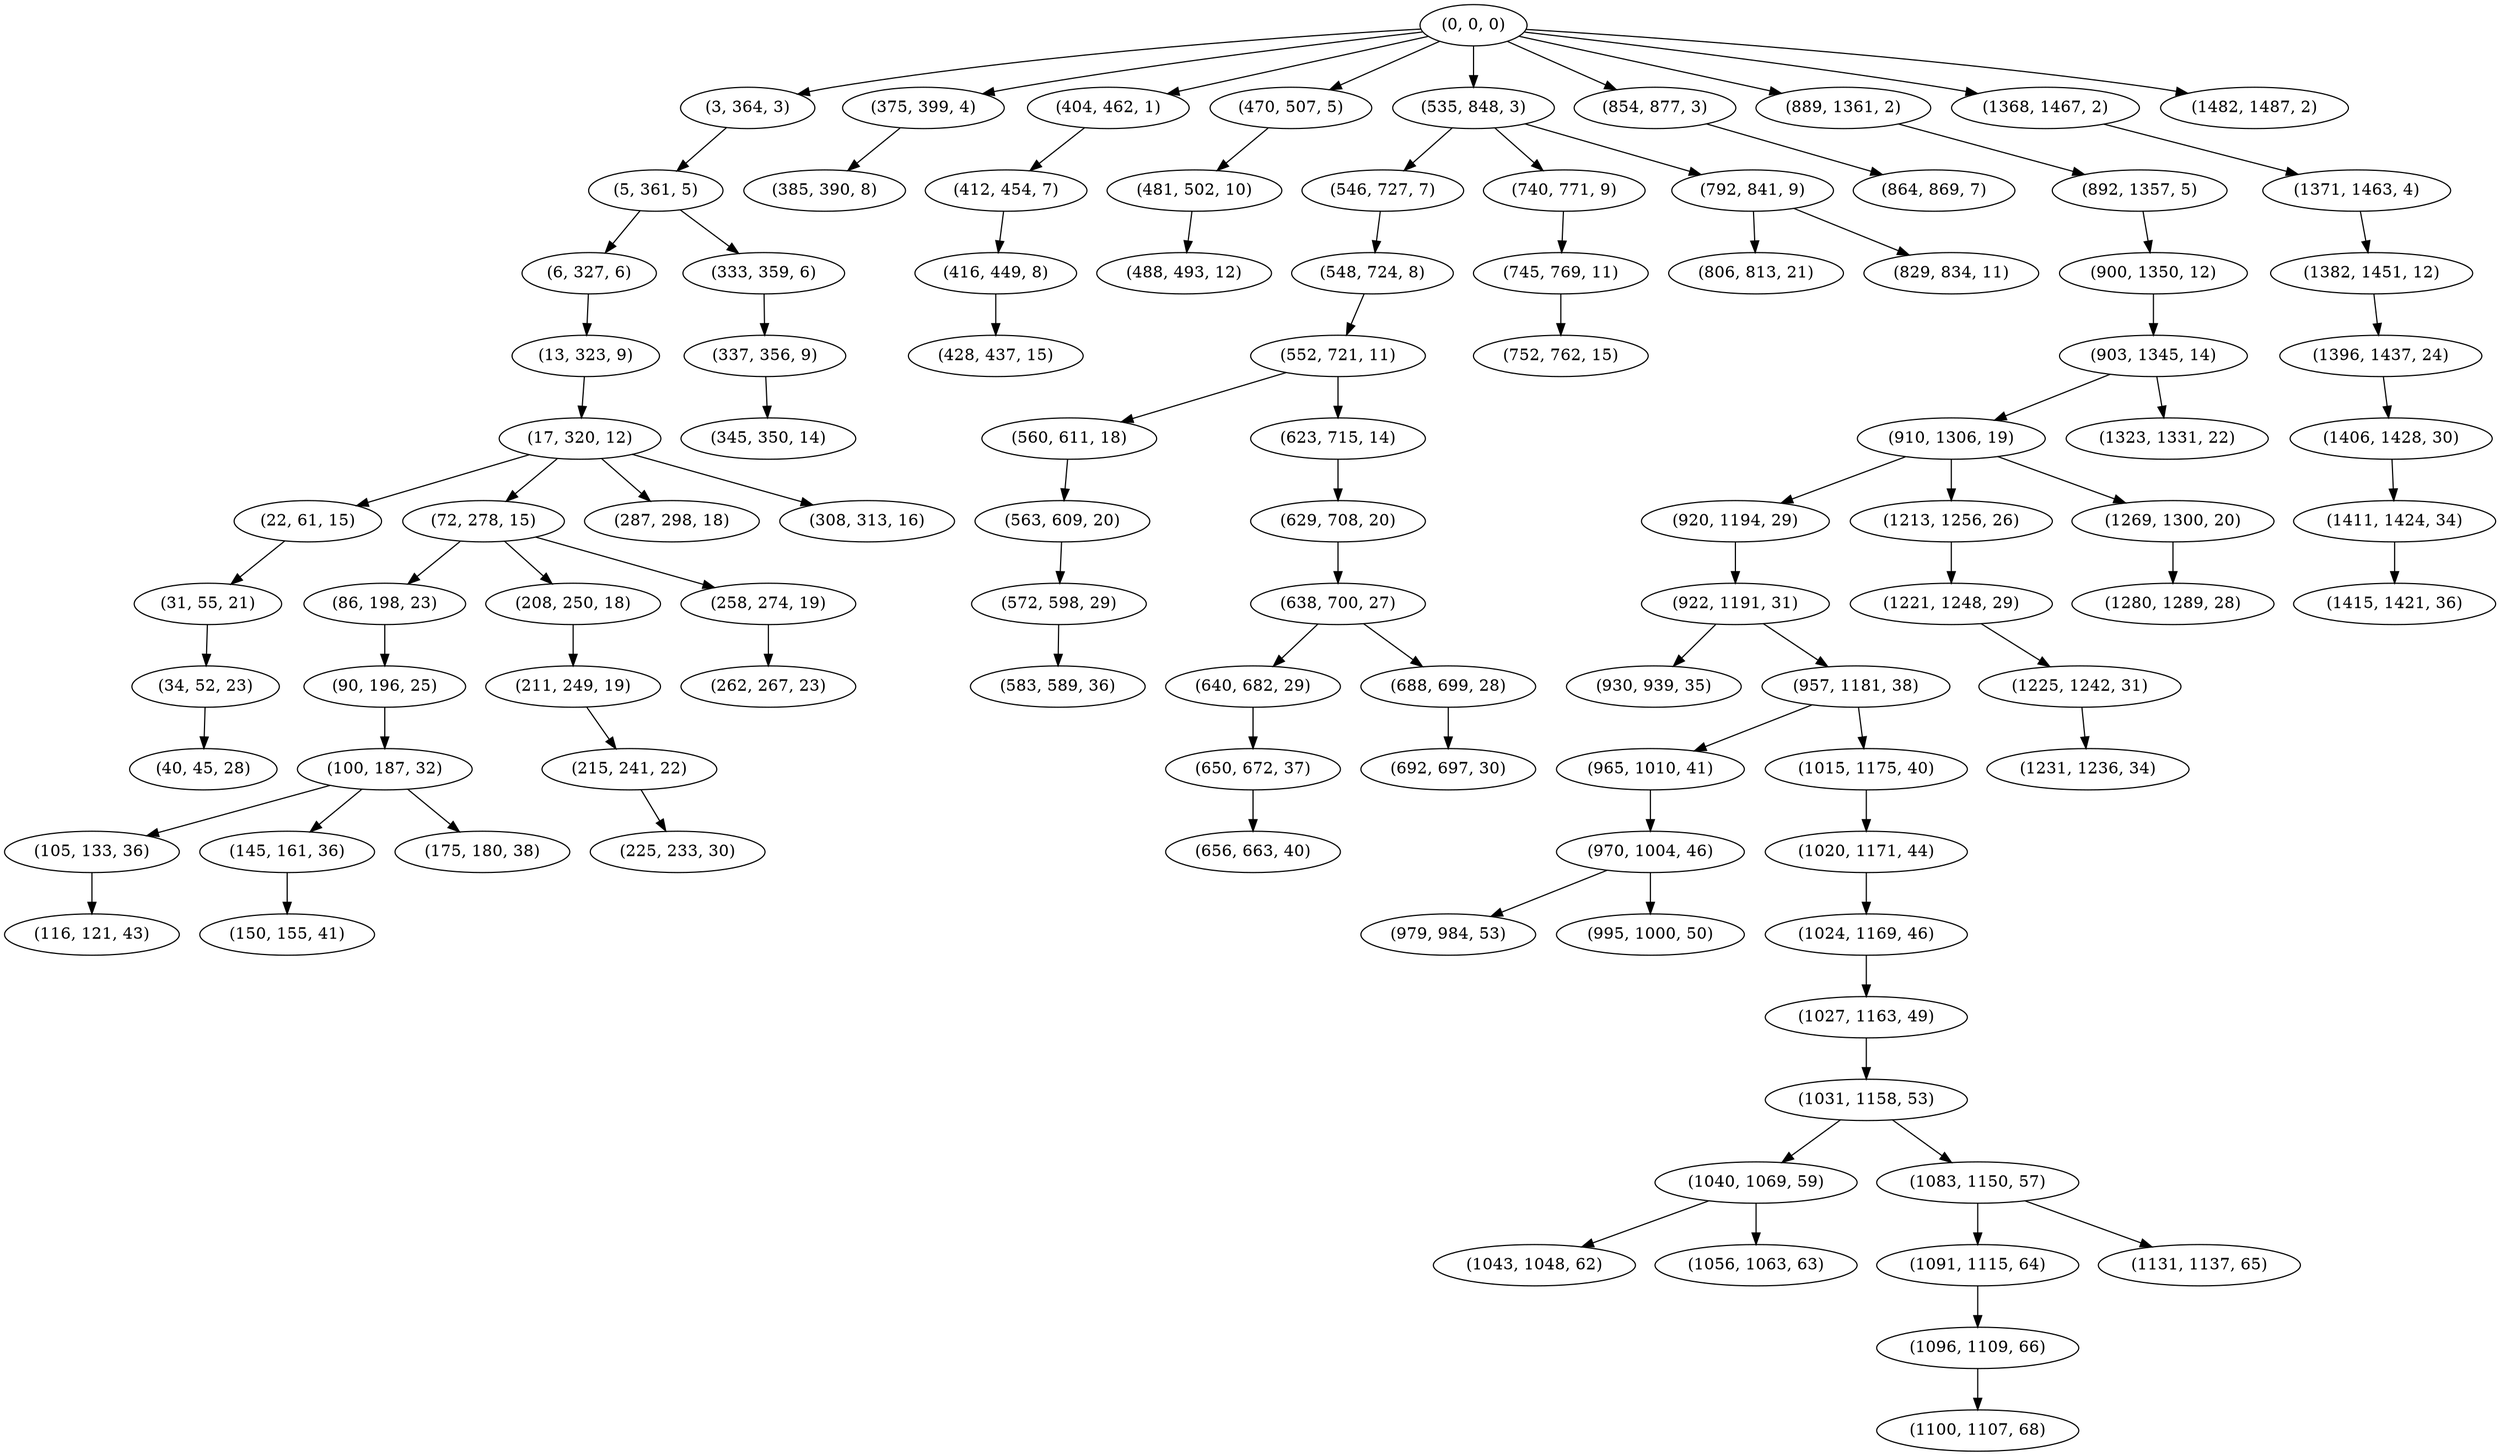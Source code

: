digraph tree {
    "(0, 0, 0)";
    "(3, 364, 3)";
    "(5, 361, 5)";
    "(6, 327, 6)";
    "(13, 323, 9)";
    "(17, 320, 12)";
    "(22, 61, 15)";
    "(31, 55, 21)";
    "(34, 52, 23)";
    "(40, 45, 28)";
    "(72, 278, 15)";
    "(86, 198, 23)";
    "(90, 196, 25)";
    "(100, 187, 32)";
    "(105, 133, 36)";
    "(116, 121, 43)";
    "(145, 161, 36)";
    "(150, 155, 41)";
    "(175, 180, 38)";
    "(208, 250, 18)";
    "(211, 249, 19)";
    "(215, 241, 22)";
    "(225, 233, 30)";
    "(258, 274, 19)";
    "(262, 267, 23)";
    "(287, 298, 18)";
    "(308, 313, 16)";
    "(333, 359, 6)";
    "(337, 356, 9)";
    "(345, 350, 14)";
    "(375, 399, 4)";
    "(385, 390, 8)";
    "(404, 462, 1)";
    "(412, 454, 7)";
    "(416, 449, 8)";
    "(428, 437, 15)";
    "(470, 507, 5)";
    "(481, 502, 10)";
    "(488, 493, 12)";
    "(535, 848, 3)";
    "(546, 727, 7)";
    "(548, 724, 8)";
    "(552, 721, 11)";
    "(560, 611, 18)";
    "(563, 609, 20)";
    "(572, 598, 29)";
    "(583, 589, 36)";
    "(623, 715, 14)";
    "(629, 708, 20)";
    "(638, 700, 27)";
    "(640, 682, 29)";
    "(650, 672, 37)";
    "(656, 663, 40)";
    "(688, 699, 28)";
    "(692, 697, 30)";
    "(740, 771, 9)";
    "(745, 769, 11)";
    "(752, 762, 15)";
    "(792, 841, 9)";
    "(806, 813, 21)";
    "(829, 834, 11)";
    "(854, 877, 3)";
    "(864, 869, 7)";
    "(889, 1361, 2)";
    "(892, 1357, 5)";
    "(900, 1350, 12)";
    "(903, 1345, 14)";
    "(910, 1306, 19)";
    "(920, 1194, 29)";
    "(922, 1191, 31)";
    "(930, 939, 35)";
    "(957, 1181, 38)";
    "(965, 1010, 41)";
    "(970, 1004, 46)";
    "(979, 984, 53)";
    "(995, 1000, 50)";
    "(1015, 1175, 40)";
    "(1020, 1171, 44)";
    "(1024, 1169, 46)";
    "(1027, 1163, 49)";
    "(1031, 1158, 53)";
    "(1040, 1069, 59)";
    "(1043, 1048, 62)";
    "(1056, 1063, 63)";
    "(1083, 1150, 57)";
    "(1091, 1115, 64)";
    "(1096, 1109, 66)";
    "(1100, 1107, 68)";
    "(1131, 1137, 65)";
    "(1213, 1256, 26)";
    "(1221, 1248, 29)";
    "(1225, 1242, 31)";
    "(1231, 1236, 34)";
    "(1269, 1300, 20)";
    "(1280, 1289, 28)";
    "(1323, 1331, 22)";
    "(1368, 1467, 2)";
    "(1371, 1463, 4)";
    "(1382, 1451, 12)";
    "(1396, 1437, 24)";
    "(1406, 1428, 30)";
    "(1411, 1424, 34)";
    "(1415, 1421, 36)";
    "(1482, 1487, 2)";
    "(0, 0, 0)" -> "(3, 364, 3)";
    "(0, 0, 0)" -> "(375, 399, 4)";
    "(0, 0, 0)" -> "(404, 462, 1)";
    "(0, 0, 0)" -> "(470, 507, 5)";
    "(0, 0, 0)" -> "(535, 848, 3)";
    "(0, 0, 0)" -> "(854, 877, 3)";
    "(0, 0, 0)" -> "(889, 1361, 2)";
    "(0, 0, 0)" -> "(1368, 1467, 2)";
    "(0, 0, 0)" -> "(1482, 1487, 2)";
    "(3, 364, 3)" -> "(5, 361, 5)";
    "(5, 361, 5)" -> "(6, 327, 6)";
    "(5, 361, 5)" -> "(333, 359, 6)";
    "(6, 327, 6)" -> "(13, 323, 9)";
    "(13, 323, 9)" -> "(17, 320, 12)";
    "(17, 320, 12)" -> "(22, 61, 15)";
    "(17, 320, 12)" -> "(72, 278, 15)";
    "(17, 320, 12)" -> "(287, 298, 18)";
    "(17, 320, 12)" -> "(308, 313, 16)";
    "(22, 61, 15)" -> "(31, 55, 21)";
    "(31, 55, 21)" -> "(34, 52, 23)";
    "(34, 52, 23)" -> "(40, 45, 28)";
    "(72, 278, 15)" -> "(86, 198, 23)";
    "(72, 278, 15)" -> "(208, 250, 18)";
    "(72, 278, 15)" -> "(258, 274, 19)";
    "(86, 198, 23)" -> "(90, 196, 25)";
    "(90, 196, 25)" -> "(100, 187, 32)";
    "(100, 187, 32)" -> "(105, 133, 36)";
    "(100, 187, 32)" -> "(145, 161, 36)";
    "(100, 187, 32)" -> "(175, 180, 38)";
    "(105, 133, 36)" -> "(116, 121, 43)";
    "(145, 161, 36)" -> "(150, 155, 41)";
    "(208, 250, 18)" -> "(211, 249, 19)";
    "(211, 249, 19)" -> "(215, 241, 22)";
    "(215, 241, 22)" -> "(225, 233, 30)";
    "(258, 274, 19)" -> "(262, 267, 23)";
    "(333, 359, 6)" -> "(337, 356, 9)";
    "(337, 356, 9)" -> "(345, 350, 14)";
    "(375, 399, 4)" -> "(385, 390, 8)";
    "(404, 462, 1)" -> "(412, 454, 7)";
    "(412, 454, 7)" -> "(416, 449, 8)";
    "(416, 449, 8)" -> "(428, 437, 15)";
    "(470, 507, 5)" -> "(481, 502, 10)";
    "(481, 502, 10)" -> "(488, 493, 12)";
    "(535, 848, 3)" -> "(546, 727, 7)";
    "(535, 848, 3)" -> "(740, 771, 9)";
    "(535, 848, 3)" -> "(792, 841, 9)";
    "(546, 727, 7)" -> "(548, 724, 8)";
    "(548, 724, 8)" -> "(552, 721, 11)";
    "(552, 721, 11)" -> "(560, 611, 18)";
    "(552, 721, 11)" -> "(623, 715, 14)";
    "(560, 611, 18)" -> "(563, 609, 20)";
    "(563, 609, 20)" -> "(572, 598, 29)";
    "(572, 598, 29)" -> "(583, 589, 36)";
    "(623, 715, 14)" -> "(629, 708, 20)";
    "(629, 708, 20)" -> "(638, 700, 27)";
    "(638, 700, 27)" -> "(640, 682, 29)";
    "(638, 700, 27)" -> "(688, 699, 28)";
    "(640, 682, 29)" -> "(650, 672, 37)";
    "(650, 672, 37)" -> "(656, 663, 40)";
    "(688, 699, 28)" -> "(692, 697, 30)";
    "(740, 771, 9)" -> "(745, 769, 11)";
    "(745, 769, 11)" -> "(752, 762, 15)";
    "(792, 841, 9)" -> "(806, 813, 21)";
    "(792, 841, 9)" -> "(829, 834, 11)";
    "(854, 877, 3)" -> "(864, 869, 7)";
    "(889, 1361, 2)" -> "(892, 1357, 5)";
    "(892, 1357, 5)" -> "(900, 1350, 12)";
    "(900, 1350, 12)" -> "(903, 1345, 14)";
    "(903, 1345, 14)" -> "(910, 1306, 19)";
    "(903, 1345, 14)" -> "(1323, 1331, 22)";
    "(910, 1306, 19)" -> "(920, 1194, 29)";
    "(910, 1306, 19)" -> "(1213, 1256, 26)";
    "(910, 1306, 19)" -> "(1269, 1300, 20)";
    "(920, 1194, 29)" -> "(922, 1191, 31)";
    "(922, 1191, 31)" -> "(930, 939, 35)";
    "(922, 1191, 31)" -> "(957, 1181, 38)";
    "(957, 1181, 38)" -> "(965, 1010, 41)";
    "(957, 1181, 38)" -> "(1015, 1175, 40)";
    "(965, 1010, 41)" -> "(970, 1004, 46)";
    "(970, 1004, 46)" -> "(979, 984, 53)";
    "(970, 1004, 46)" -> "(995, 1000, 50)";
    "(1015, 1175, 40)" -> "(1020, 1171, 44)";
    "(1020, 1171, 44)" -> "(1024, 1169, 46)";
    "(1024, 1169, 46)" -> "(1027, 1163, 49)";
    "(1027, 1163, 49)" -> "(1031, 1158, 53)";
    "(1031, 1158, 53)" -> "(1040, 1069, 59)";
    "(1031, 1158, 53)" -> "(1083, 1150, 57)";
    "(1040, 1069, 59)" -> "(1043, 1048, 62)";
    "(1040, 1069, 59)" -> "(1056, 1063, 63)";
    "(1083, 1150, 57)" -> "(1091, 1115, 64)";
    "(1083, 1150, 57)" -> "(1131, 1137, 65)";
    "(1091, 1115, 64)" -> "(1096, 1109, 66)";
    "(1096, 1109, 66)" -> "(1100, 1107, 68)";
    "(1213, 1256, 26)" -> "(1221, 1248, 29)";
    "(1221, 1248, 29)" -> "(1225, 1242, 31)";
    "(1225, 1242, 31)" -> "(1231, 1236, 34)";
    "(1269, 1300, 20)" -> "(1280, 1289, 28)";
    "(1368, 1467, 2)" -> "(1371, 1463, 4)";
    "(1371, 1463, 4)" -> "(1382, 1451, 12)";
    "(1382, 1451, 12)" -> "(1396, 1437, 24)";
    "(1396, 1437, 24)" -> "(1406, 1428, 30)";
    "(1406, 1428, 30)" -> "(1411, 1424, 34)";
    "(1411, 1424, 34)" -> "(1415, 1421, 36)";
}
